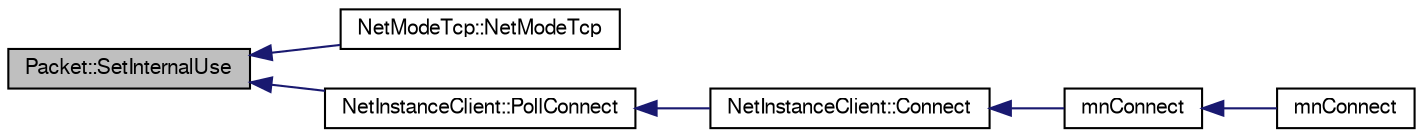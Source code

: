 digraph G
{
  edge [fontname="FreeSans",fontsize="10",labelfontname="FreeSans",labelfontsize="10"];
  node [fontname="FreeSans",fontsize="10",shape=record];
  rankdir=LR;
  Node1 [label="Packet::SetInternalUse",height=0.2,width=0.4,color="black", fillcolor="grey75", style="filled" fontcolor="black"];
  Node1 -> Node2 [dir=back,color="midnightblue",fontsize="10",style="solid"];
  Node2 [label="NetModeTcp::NetModeTcp",height=0.2,width=0.4,color="black", fillcolor="white", style="filled",URL="$class_net_mode_tcp.html#a4415c7fc6d6e7055166ca4ec0cd8182f"];
  Node1 -> Node3 [dir=back,color="midnightblue",fontsize="10",style="solid"];
  Node3 [label="NetInstanceClient::PollConnect",height=0.2,width=0.4,color="black", fillcolor="white", style="filled",URL="$class_net_instance_client.html#a9f96ef6d39ce2b6a23e3a1f7fa13599f"];
  Node3 -> Node4 [dir=back,color="midnightblue",fontsize="10",style="solid"];
  Node4 [label="NetInstanceClient::Connect",height=0.2,width=0.4,color="black", fillcolor="white", style="filled",URL="$class_net_instance_client.html#aa4d84041c68b70e4a32c37d31311ca96"];
  Node4 -> Node5 [dir=back,color="midnightblue",fontsize="10",style="solid"];
  Node5 [label="mnConnect",height=0.2,width=0.4,color="black", fillcolor="white", style="filled",URL="$group__proc_commands.html#ga6ffd3536c34f39d9cacd3eb06cf41d79"];
  Node5 -> Node6 [dir=back,color="midnightblue",fontsize="10",style="solid"];
  Node6 [label="mnConnect",height=0.2,width=0.4,color="black", fillcolor="white", style="filled",URL="$group__proc_commands.html#ga601b506b062a594ea02a44502a7b4d0f"];
}
